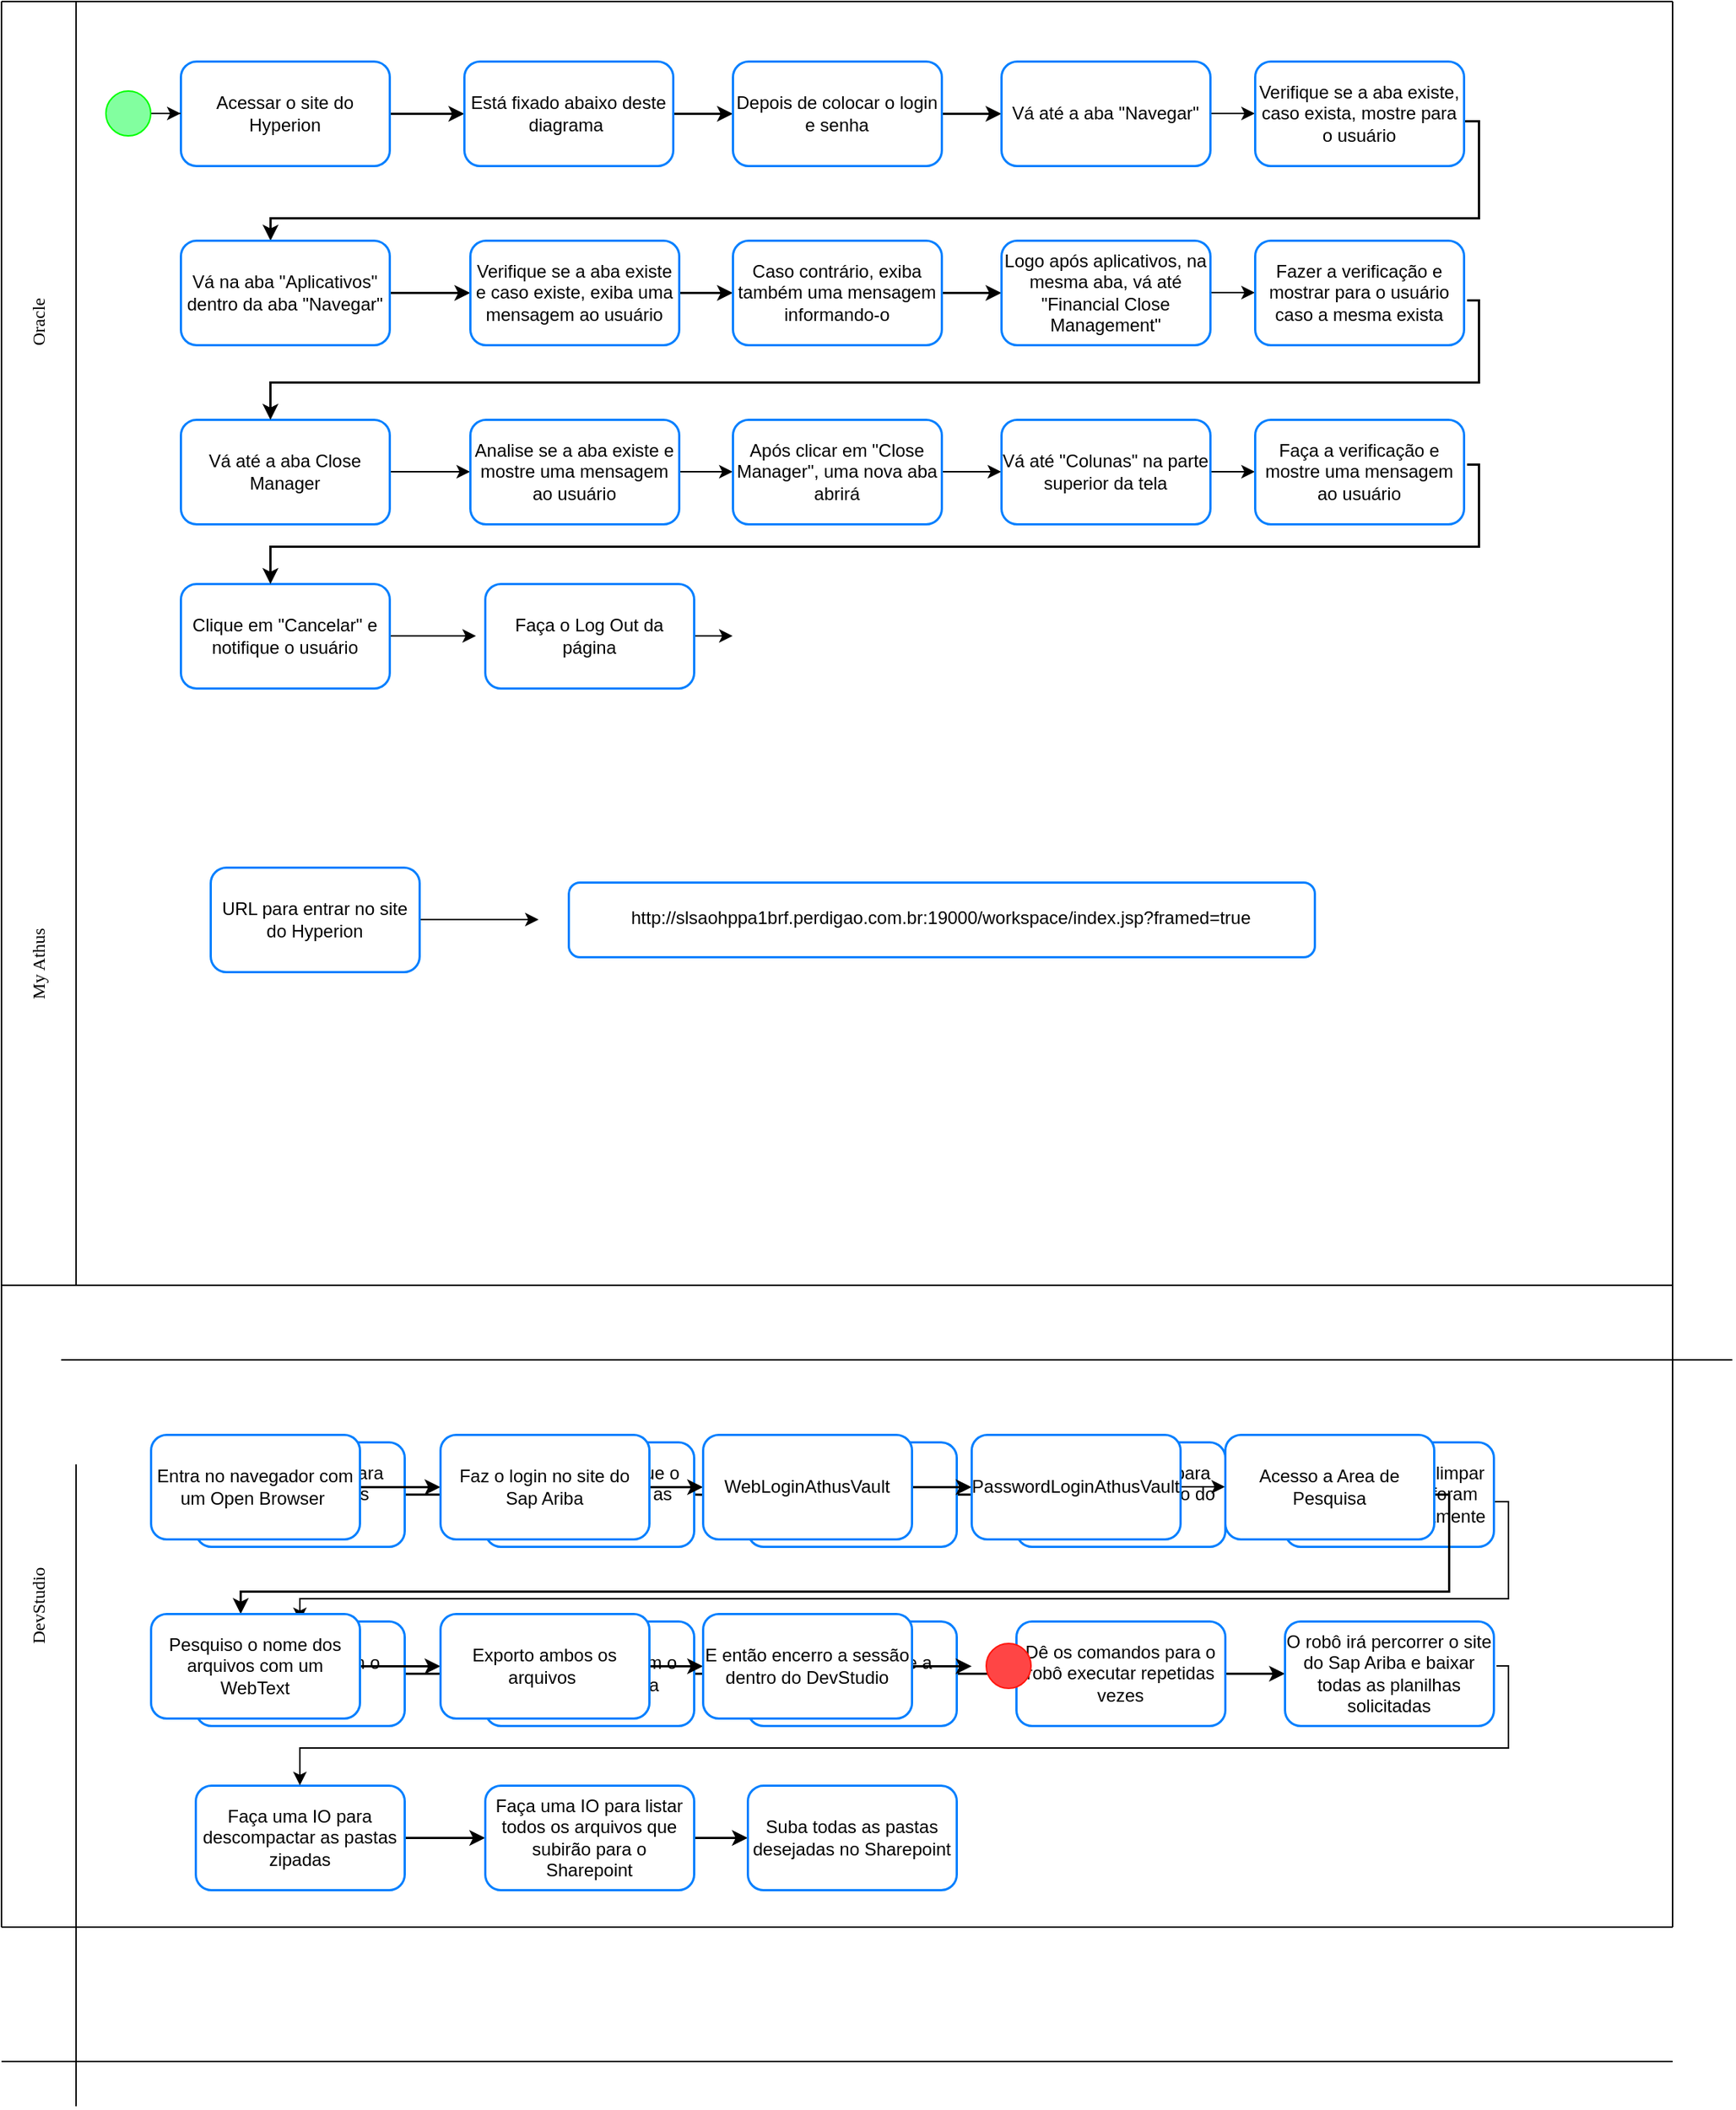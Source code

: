 <mxfile version="24.6.4" type="github">
  <diagram name="Página-1" id="-Nbuqv1Fr_TWL1hPOY4e">
    <mxGraphModel dx="1063" dy="613" grid="1" gridSize="10" guides="1" tooltips="1" connect="1" arrows="1" fold="1" page="1" pageScale="1" pageWidth="827" pageHeight="1169" math="0" shadow="0">
      <root>
        <mxCell id="0" />
        <mxCell id="1" parent="0" />
        <mxCell id="8QDnk09wVdR3-URtwcz0-7" value="" style="rounded=1;whiteSpace=wrap;html=1;strokeColor=#007FFF;strokeWidth=1.5;" parent="1" vertex="1">
          <mxGeometry x="380" y="590" width="500" height="50" as="geometry" />
        </mxCell>
        <mxCell id="xklGR3EyqK50y4K4-iU5-8" value="" style="edgeStyle=orthogonalEdgeStyle;rounded=0;orthogonalLoop=1;jettySize=auto;html=1;strokeColor=#000000;strokeWidth=1.5;" parent="1" source="xklGR3EyqK50y4K4-iU5-1" target="xklGR3EyqK50y4K4-iU5-7" edge="1">
          <mxGeometry relative="1" as="geometry" />
        </mxCell>
        <mxCell id="xklGR3EyqK50y4K4-iU5-1" value="Acessar o site do Hyperion" style="rounded=1;whiteSpace=wrap;html=1;strokeColor=#007FFF;strokeWidth=1.5;" parent="1" vertex="1">
          <mxGeometry x="120" y="40" width="140" height="70" as="geometry" />
        </mxCell>
        <mxCell id="xklGR3EyqK50y4K4-iU5-10" value="" style="edgeStyle=orthogonalEdgeStyle;rounded=0;orthogonalLoop=1;jettySize=auto;html=1;strokeColor=#000000;strokeWidth=1.5;" parent="1" source="xklGR3EyqK50y4K4-iU5-7" target="xklGR3EyqK50y4K4-iU5-9" edge="1">
          <mxGeometry relative="1" as="geometry" />
        </mxCell>
        <mxCell id="xklGR3EyqK50y4K4-iU5-7" value="Está fixado abaixo deste diagrama&amp;nbsp;" style="rounded=1;whiteSpace=wrap;html=1;strokeColor=#007FFF;strokeWidth=1.5;" parent="1" vertex="1">
          <mxGeometry x="310" y="40" width="140" height="70" as="geometry" />
        </mxCell>
        <mxCell id="xklGR3EyqK50y4K4-iU5-12" value="" style="edgeStyle=orthogonalEdgeStyle;rounded=0;orthogonalLoop=1;jettySize=auto;html=1;strokeColor=#000000;strokeWidth=1.5;" parent="1" source="xklGR3EyqK50y4K4-iU5-9" target="xklGR3EyqK50y4K4-iU5-11" edge="1">
          <mxGeometry relative="1" as="geometry" />
        </mxCell>
        <mxCell id="xklGR3EyqK50y4K4-iU5-9" value="Depois de colocar o login e senha" style="rounded=1;whiteSpace=wrap;html=1;strokeColor=#007FFF;strokeWidth=1.5;" parent="1" vertex="1">
          <mxGeometry x="490" y="40" width="140" height="70" as="geometry" />
        </mxCell>
        <mxCell id="btMj1ztMAgMaOOfJKISs-78" value="" style="edgeStyle=orthogonalEdgeStyle;rounded=0;orthogonalLoop=1;jettySize=auto;html=1;" parent="1" source="xklGR3EyqK50y4K4-iU5-11" target="xklGR3EyqK50y4K4-iU5-13" edge="1">
          <mxGeometry relative="1" as="geometry" />
        </mxCell>
        <mxCell id="xklGR3EyqK50y4K4-iU5-11" value="Vá até a aba &quot;Navegar&quot;" style="rounded=1;whiteSpace=wrap;html=1;strokeColor=#007FFF;strokeWidth=1.5;" parent="1" vertex="1">
          <mxGeometry x="670" y="40" width="140" height="70" as="geometry" />
        </mxCell>
        <mxCell id="xklGR3EyqK50y4K4-iU5-17" style="edgeStyle=orthogonalEdgeStyle;rounded=0;orthogonalLoop=1;jettySize=auto;html=1;strokeWidth=1.5;entryX=0.429;entryY=0;entryDx=0;entryDy=0;entryPerimeter=0;" parent="1" target="xklGR3EyqK50y4K4-iU5-15" edge="1">
          <mxGeometry relative="1" as="geometry">
            <mxPoint x="180" y="150" as="targetPoint" />
            <mxPoint x="962.02" y="60" as="sourcePoint" />
            <Array as="points">
              <mxPoint x="962" y="80" />
              <mxPoint x="990" y="80" />
              <mxPoint x="990" y="145" />
              <mxPoint x="180" y="145" />
            </Array>
          </mxGeometry>
        </mxCell>
        <mxCell id="xklGR3EyqK50y4K4-iU5-13" value="Verifique se a aba existe, caso exista, mostre para o usuário" style="rounded=1;whiteSpace=wrap;html=1;strokeColor=#007FFF;strokeWidth=1.5;" parent="1" vertex="1">
          <mxGeometry x="840" y="40" width="140" height="70" as="geometry" />
        </mxCell>
        <mxCell id="xklGR3EyqK50y4K4-iU5-19" value="" style="edgeStyle=orthogonalEdgeStyle;rounded=0;orthogonalLoop=1;jettySize=auto;html=1;strokeColor=#000000;strokeWidth=1.5;" parent="1" source="xklGR3EyqK50y4K4-iU5-15" target="xklGR3EyqK50y4K4-iU5-18" edge="1">
          <mxGeometry relative="1" as="geometry" />
        </mxCell>
        <mxCell id="xklGR3EyqK50y4K4-iU5-15" value="Vá na aba &quot;Aplicativos&quot; dentro da aba &quot;Navegar&quot;" style="rounded=1;whiteSpace=wrap;html=1;strokeColor=#007FFF;strokeWidth=1.5;" parent="1" vertex="1">
          <mxGeometry x="120" y="160" width="140" height="70" as="geometry" />
        </mxCell>
        <mxCell id="xklGR3EyqK50y4K4-iU5-21" value="" style="edgeStyle=orthogonalEdgeStyle;rounded=0;orthogonalLoop=1;jettySize=auto;html=1;strokeColor=#000000;strokeWidth=1.5;" parent="1" source="xklGR3EyqK50y4K4-iU5-18" target="xklGR3EyqK50y4K4-iU5-20" edge="1">
          <mxGeometry relative="1" as="geometry" />
        </mxCell>
        <mxCell id="xklGR3EyqK50y4K4-iU5-18" value="Verifique se a aba existe e caso existe, exiba uma mensagem ao usuário" style="rounded=1;whiteSpace=wrap;html=1;strokeColor=#007FFF;strokeWidth=1.5;" parent="1" vertex="1">
          <mxGeometry x="314" y="160" width="140" height="70" as="geometry" />
        </mxCell>
        <mxCell id="xklGR3EyqK50y4K4-iU5-25" value="" style="edgeStyle=orthogonalEdgeStyle;rounded=0;orthogonalLoop=1;jettySize=auto;html=1;strokeColor=#000000;strokeWidth=1.5;" parent="1" source="xklGR3EyqK50y4K4-iU5-20" target="xklGR3EyqK50y4K4-iU5-24" edge="1">
          <mxGeometry relative="1" as="geometry" />
        </mxCell>
        <mxCell id="xklGR3EyqK50y4K4-iU5-20" value="Caso contrário, exiba também uma mensagem informando-o" style="rounded=1;whiteSpace=wrap;html=1;strokeColor=#007FFF;strokeWidth=1.5;" parent="1" vertex="1">
          <mxGeometry x="490" y="160" width="140" height="70" as="geometry" />
        </mxCell>
        <mxCell id="btMj1ztMAgMaOOfJKISs-79" value="" style="edgeStyle=orthogonalEdgeStyle;rounded=0;orthogonalLoop=1;jettySize=auto;html=1;" parent="1" source="xklGR3EyqK50y4K4-iU5-24" target="xklGR3EyqK50y4K4-iU5-26" edge="1">
          <mxGeometry relative="1" as="geometry" />
        </mxCell>
        <mxCell id="xklGR3EyqK50y4K4-iU5-24" value="Logo após aplicativos, na mesma aba, vá até &quot;Financial Close Management&quot;" style="rounded=1;whiteSpace=wrap;html=1;strokeColor=#007FFF;strokeWidth=1.5;" parent="1" vertex="1">
          <mxGeometry x="670" y="160" width="140" height="70" as="geometry" />
        </mxCell>
        <mxCell id="xklGR3EyqK50y4K4-iU5-26" value="Fazer a verificação e mostrar para o usuário caso a mesma exista" style="rounded=1;whiteSpace=wrap;html=1;strokeColor=#007FFF;strokeWidth=1.5;" parent="1" vertex="1">
          <mxGeometry x="840" y="160" width="140" height="70" as="geometry" />
        </mxCell>
        <mxCell id="btMj1ztMAgMaOOfJKISs-73" value="" style="edgeStyle=orthogonalEdgeStyle;rounded=0;orthogonalLoop=1;jettySize=auto;html=1;" parent="1" source="xklGR3EyqK50y4K4-iU5-28" target="btMj1ztMAgMaOOfJKISs-72" edge="1">
          <mxGeometry relative="1" as="geometry" />
        </mxCell>
        <mxCell id="xklGR3EyqK50y4K4-iU5-28" value="Vá até a aba Close Manager" style="rounded=1;whiteSpace=wrap;html=1;strokeColor=#007FFF;strokeWidth=1.5;" parent="1" vertex="1">
          <mxGeometry x="120" y="280" width="140" height="70" as="geometry" />
        </mxCell>
        <mxCell id="xklGR3EyqK50y4K4-iU5-48" style="edgeStyle=orthogonalEdgeStyle;rounded=0;orthogonalLoop=1;jettySize=auto;html=1;strokeWidth=1.5;" parent="1" edge="1">
          <mxGeometry relative="1" as="geometry">
            <mxPoint x="180" y="280" as="targetPoint" />
            <mxPoint x="982" y="200" as="sourcePoint" />
            <Array as="points">
              <mxPoint x="990" y="200" />
              <mxPoint x="990" y="255" />
              <mxPoint x="180" y="255" />
            </Array>
          </mxGeometry>
        </mxCell>
        <mxCell id="btMj1ztMAgMaOOfJKISs-3" value="" style="endArrow=none;html=1;rounded=0;" parent="1" edge="1">
          <mxGeometry width="50" height="50" relative="1" as="geometry">
            <mxPoint x="50" y="430" as="sourcePoint" />
            <mxPoint x="50" as="targetPoint" />
          </mxGeometry>
        </mxCell>
        <mxCell id="btMj1ztMAgMaOOfJKISs-5" value="Oracle" style="text;html=1;align=center;verticalAlign=middle;resizable=0;points=[];autosize=1;strokeColor=none;fillColor=none;rotation=270;fontStyle=0;fontFamily=Verdana;" parent="1" vertex="1">
          <mxGeometry x="-5" y="200" width="60" height="30" as="geometry" />
        </mxCell>
        <mxCell id="btMj1ztMAgMaOOfJKISs-10" value="" style="endArrow=none;html=1;rounded=0;" parent="1" edge="1">
          <mxGeometry width="50" height="50" relative="1" as="geometry">
            <mxPoint x="1120" as="sourcePoint" />
            <mxPoint as="targetPoint" />
          </mxGeometry>
        </mxCell>
        <mxCell id="btMj1ztMAgMaOOfJKISs-11" value="" style="endArrow=none;html=1;rounded=0;" parent="1" edge="1">
          <mxGeometry width="50" height="50" relative="1" as="geometry">
            <mxPoint y="430" as="sourcePoint" />
            <mxPoint as="targetPoint" />
          </mxGeometry>
        </mxCell>
        <mxCell id="btMj1ztMAgMaOOfJKISs-12" value="" style="endArrow=none;html=1;rounded=0;" parent="1" edge="1">
          <mxGeometry width="50" height="50" relative="1" as="geometry">
            <mxPoint x="1120" y="430" as="sourcePoint" />
            <mxPoint x="1120" as="targetPoint" />
          </mxGeometry>
        </mxCell>
        <mxCell id="btMj1ztMAgMaOOfJKISs-16" value="" style="edgeStyle=orthogonalEdgeStyle;rounded=0;orthogonalLoop=1;jettySize=auto;html=1;strokeColor=#000000;strokeWidth=1.5;" parent="1" source="btMj1ztMAgMaOOfJKISs-17" edge="1">
          <mxGeometry relative="1" as="geometry">
            <mxPoint x="324" y="1000" as="targetPoint" />
          </mxGeometry>
        </mxCell>
        <mxCell id="btMj1ztMAgMaOOfJKISs-17" value="Criar um Assets para localizar todos os arquivos" style="rounded=1;whiteSpace=wrap;html=1;strokeColor=#007FFF;strokeWidth=1.5;" parent="1" vertex="1">
          <mxGeometry x="130" y="965" width="140" height="70" as="geometry" />
        </mxCell>
        <mxCell id="btMj1ztMAgMaOOfJKISs-18" value="" style="edgeStyle=orthogonalEdgeStyle;rounded=0;orthogonalLoop=1;jettySize=auto;html=1;strokeColor=#000000;strokeWidth=1.5;" parent="1" target="btMj1ztMAgMaOOfJKISs-21" edge="1">
          <mxGeometry relative="1" as="geometry">
            <mxPoint x="464" y="1000.0" as="sourcePoint" />
          </mxGeometry>
        </mxCell>
        <mxCell id="btMj1ztMAgMaOOfJKISs-20" value="" style="edgeStyle=orthogonalEdgeStyle;rounded=0;orthogonalLoop=1;jettySize=auto;html=1;strokeColor=#000000;strokeWidth=1.5;" parent="1" source="btMj1ztMAgMaOOfJKISs-21" target="btMj1ztMAgMaOOfJKISs-23" edge="1">
          <mxGeometry relative="1" as="geometry" />
        </mxCell>
        <mxCell id="btMj1ztMAgMaOOfJKISs-21" value="sa" style="rounded=1;whiteSpace=wrap;html=1;strokeColor=#007FFF;strokeWidth=1.5;" parent="1" vertex="1">
          <mxGeometry x="500" y="965" width="140" height="70" as="geometry" />
        </mxCell>
        <mxCell id="btMj1ztMAgMaOOfJKISs-22" value="" style="edgeStyle=orthogonalEdgeStyle;rounded=0;orthogonalLoop=1;jettySize=auto;html=1;strokeColor=#000000;strokeWidth=1.5;" parent="1" source="btMj1ztMAgMaOOfJKISs-23" target="btMj1ztMAgMaOOfJKISs-25" edge="1">
          <mxGeometry relative="1" as="geometry" />
        </mxCell>
        <mxCell id="btMj1ztMAgMaOOfJKISs-23" value="Crie uma variável para identificar o caminho do Sharepoint" style="rounded=1;whiteSpace=wrap;html=1;strokeColor=#007FFF;strokeWidth=1.5;" parent="1" vertex="1">
          <mxGeometry x="680" y="965" width="140" height="70" as="geometry" />
        </mxCell>
        <mxCell id="btMj1ztMAgMaOOfJKISs-24" style="edgeStyle=orthogonalEdgeStyle;rounded=0;orthogonalLoop=1;jettySize=auto;html=1;" parent="1" target="btMj1ztMAgMaOOfJKISs-27" edge="1">
          <mxGeometry relative="1" as="geometry">
            <mxPoint x="190.0" y="1070" as="targetPoint" />
            <mxPoint x="982.02" y="985" as="sourcePoint" />
            <Array as="points">
              <mxPoint x="982" y="1005" />
              <mxPoint x="1010" y="1005" />
              <mxPoint x="1010" y="1070" />
              <mxPoint x="200" y="1070" />
            </Array>
          </mxGeometry>
        </mxCell>
        <mxCell id="btMj1ztMAgMaOOfJKISs-25" value="Crie uma IO para limpar os arquivos que foram baixados indevidamente" style="rounded=1;whiteSpace=wrap;html=1;strokeColor=#007FFF;strokeWidth=1.5;" parent="1" vertex="1">
          <mxGeometry x="860" y="965" width="140" height="70" as="geometry" />
        </mxCell>
        <mxCell id="btMj1ztMAgMaOOfJKISs-26" value="" style="edgeStyle=orthogonalEdgeStyle;rounded=0;orthogonalLoop=1;jettySize=auto;html=1;strokeColor=#000000;strokeWidth=1.5;" parent="1" source="btMj1ztMAgMaOOfJKISs-27" target="btMj1ztMAgMaOOfJKISs-29" edge="1">
          <mxGeometry relative="1" as="geometry" />
        </mxCell>
        <mxCell id="btMj1ztMAgMaOOfJKISs-27" value="Crie uma tool com o DevStudio&amp;nbsp;" style="rounded=1;whiteSpace=wrap;html=1;strokeColor=#007FFF;strokeWidth=1.5;" parent="1" vertex="1">
          <mxGeometry x="130" y="1085" width="140" height="70" as="geometry" />
        </mxCell>
        <mxCell id="btMj1ztMAgMaOOfJKISs-28" value="" style="edgeStyle=orthogonalEdgeStyle;rounded=0;orthogonalLoop=1;jettySize=auto;html=1;strokeColor=#000000;strokeWidth=1.5;" parent="1" source="btMj1ztMAgMaOOfJKISs-29" target="btMj1ztMAgMaOOfJKISs-31" edge="1">
          <mxGeometry relative="1" as="geometry" />
        </mxCell>
        <mxCell id="btMj1ztMAgMaOOfJKISs-29" value="Abra o servidor com o Conexão Remota" style="rounded=1;whiteSpace=wrap;html=1;strokeColor=#007FFF;strokeWidth=1.5;" parent="1" vertex="1">
          <mxGeometry x="324" y="1085" width="140" height="70" as="geometry" />
        </mxCell>
        <mxCell id="btMj1ztMAgMaOOfJKISs-30" value="" style="edgeStyle=orthogonalEdgeStyle;rounded=0;orthogonalLoop=1;jettySize=auto;html=1;strokeColor=#000000;strokeWidth=1.5;" parent="1" source="btMj1ztMAgMaOOfJKISs-31" target="btMj1ztMAgMaOOfJKISs-33" edge="1">
          <mxGeometry relative="1" as="geometry" />
        </mxCell>
        <mxCell id="btMj1ztMAgMaOOfJKISs-31" value="Coloque o Login e a Senha" style="rounded=1;whiteSpace=wrap;html=1;strokeColor=#007FFF;strokeWidth=1.5;" parent="1" vertex="1">
          <mxGeometry x="500" y="1085" width="140" height="70" as="geometry" />
        </mxCell>
        <mxCell id="btMj1ztMAgMaOOfJKISs-32" value="" style="edgeStyle=orthogonalEdgeStyle;rounded=0;orthogonalLoop=1;jettySize=auto;html=1;strokeColor=#000000;strokeWidth=1.5;" parent="1" source="btMj1ztMAgMaOOfJKISs-33" target="btMj1ztMAgMaOOfJKISs-34" edge="1">
          <mxGeometry relative="1" as="geometry" />
        </mxCell>
        <mxCell id="btMj1ztMAgMaOOfJKISs-33" value="Dê os comandos para o robô executar repetidas vezes" style="rounded=1;whiteSpace=wrap;html=1;strokeColor=#007FFF;strokeWidth=1.5;" parent="1" vertex="1">
          <mxGeometry x="680" y="1085" width="140" height="70" as="geometry" />
        </mxCell>
        <mxCell id="btMj1ztMAgMaOOfJKISs-34" value="O robô irá percorrer o site do Sap Ariba e baixar todas as planilhas solicitadas" style="rounded=1;whiteSpace=wrap;html=1;strokeColor=#007FFF;strokeWidth=1.5;" parent="1" vertex="1">
          <mxGeometry x="860" y="1085" width="140" height="70" as="geometry" />
        </mxCell>
        <mxCell id="btMj1ztMAgMaOOfJKISs-46" value="" style="edgeStyle=orthogonalEdgeStyle;rounded=0;orthogonalLoop=1;jettySize=auto;html=1;strokeColor=#000000;strokeWidth=1.5;" parent="1" source="btMj1ztMAgMaOOfJKISs-35" target="btMj1ztMAgMaOOfJKISs-45" edge="1">
          <mxGeometry relative="1" as="geometry" />
        </mxCell>
        <mxCell id="btMj1ztMAgMaOOfJKISs-35" value="Faça uma IO para descompactar as pastas zipadas" style="rounded=1;whiteSpace=wrap;html=1;strokeColor=#007FFF;strokeWidth=1.5;" parent="1" vertex="1">
          <mxGeometry x="130" y="1195" width="140" height="70" as="geometry" />
        </mxCell>
        <mxCell id="btMj1ztMAgMaOOfJKISs-36" style="edgeStyle=orthogonalEdgeStyle;rounded=0;orthogonalLoop=1;jettySize=auto;html=1;entryX=0.5;entryY=0;entryDx=0;entryDy=0;" parent="1" target="btMj1ztMAgMaOOfJKISs-35" edge="1">
          <mxGeometry relative="1" as="geometry">
            <mxPoint x="220" y="1185" as="targetPoint" />
            <mxPoint x="1002" y="1115" as="sourcePoint" />
            <Array as="points">
              <mxPoint x="1010" y="1115" />
              <mxPoint x="1010" y="1170" />
              <mxPoint x="200" y="1170" />
            </Array>
          </mxGeometry>
        </mxCell>
        <mxCell id="btMj1ztMAgMaOOfJKISs-37" value="" style="endArrow=none;html=1;rounded=0;" parent="1" edge="1">
          <mxGeometry width="50" height="50" relative="1" as="geometry">
            <mxPoint x="50" y="860" as="sourcePoint" />
            <mxPoint x="50" y="430" as="targetPoint" />
          </mxGeometry>
        </mxCell>
        <mxCell id="btMj1ztMAgMaOOfJKISs-38" value="My Athus" style="text;html=1;align=center;verticalAlign=middle;resizable=0;points=[];autosize=1;strokeColor=none;fillColor=none;rotation=270;fontStyle=0;fontFamily=Verdana;" parent="1" vertex="1">
          <mxGeometry x="-15" y="630" width="80" height="30" as="geometry" />
        </mxCell>
        <mxCell id="btMj1ztMAgMaOOfJKISs-39" value="" style="endArrow=none;html=1;rounded=0;strokeColor=default;" parent="1" edge="1">
          <mxGeometry width="50" height="50" relative="1" as="geometry">
            <mxPoint x="1160" y="910" as="sourcePoint" />
            <mxPoint x="40" y="910" as="targetPoint" />
          </mxGeometry>
        </mxCell>
        <mxCell id="btMj1ztMAgMaOOfJKISs-40" value="" style="endArrow=none;html=1;rounded=0;" parent="1" edge="1">
          <mxGeometry width="50" height="50" relative="1" as="geometry">
            <mxPoint y="860" as="sourcePoint" />
            <mxPoint y="430" as="targetPoint" />
          </mxGeometry>
        </mxCell>
        <mxCell id="btMj1ztMAgMaOOfJKISs-41" value="" style="endArrow=none;html=1;rounded=0;" parent="1" edge="1">
          <mxGeometry width="50" height="50" relative="1" as="geometry">
            <mxPoint x="1120" y="860" as="sourcePoint" />
            <mxPoint x="1120" y="430" as="targetPoint" />
          </mxGeometry>
        </mxCell>
        <mxCell id="btMj1ztMAgMaOOfJKISs-42" value="" style="endArrow=none;html=1;rounded=0;" parent="1" edge="1">
          <mxGeometry width="50" height="50" relative="1" as="geometry">
            <mxPoint x="1120" y="860" as="sourcePoint" />
            <mxPoint y="860" as="targetPoint" />
          </mxGeometry>
        </mxCell>
        <mxCell id="btMj1ztMAgMaOOfJKISs-44" value="Identifique e coloque o caminho de todas as pastas" style="rounded=1;whiteSpace=wrap;html=1;strokeColor=#007FFF;strokeWidth=1.5;" parent="1" vertex="1">
          <mxGeometry x="324" y="965" width="140" height="70" as="geometry" />
        </mxCell>
        <mxCell id="btMj1ztMAgMaOOfJKISs-48" value="" style="edgeStyle=orthogonalEdgeStyle;rounded=0;orthogonalLoop=1;jettySize=auto;html=1;strokeColor=#000000;strokeWidth=1.5;" parent="1" source="btMj1ztMAgMaOOfJKISs-45" target="btMj1ztMAgMaOOfJKISs-47" edge="1">
          <mxGeometry relative="1" as="geometry" />
        </mxCell>
        <mxCell id="btMj1ztMAgMaOOfJKISs-45" value="Faça uma IO para listar todos os arquivos que subirão para o Sharepoint" style="rounded=1;whiteSpace=wrap;html=1;strokeColor=#007FFF;strokeWidth=1.5;" parent="1" vertex="1">
          <mxGeometry x="324" y="1195" width="140" height="70" as="geometry" />
        </mxCell>
        <mxCell id="btMj1ztMAgMaOOfJKISs-47" value="Suba todas as pastas desejadas no Sharepoint" style="rounded=1;whiteSpace=wrap;html=1;strokeColor=#007FFF;strokeWidth=1.5;" parent="1" vertex="1">
          <mxGeometry x="500" y="1195" width="140" height="70" as="geometry" />
        </mxCell>
        <mxCell id="btMj1ztMAgMaOOfJKISs-71" value="" style="edgeStyle=orthogonalEdgeStyle;rounded=0;orthogonalLoop=1;jettySize=auto;html=1;" parent="1" source="btMj1ztMAgMaOOfJKISs-70" target="xklGR3EyqK50y4K4-iU5-1" edge="1">
          <mxGeometry relative="1" as="geometry" />
        </mxCell>
        <mxCell id="btMj1ztMAgMaOOfJKISs-70" value="" style="ellipse;whiteSpace=wrap;html=1;aspect=fixed;fillColor=#82FF9F;strokeColor=#00FF00;" parent="1" vertex="1">
          <mxGeometry x="70" y="60" width="30" height="30" as="geometry" />
        </mxCell>
        <mxCell id="btMj1ztMAgMaOOfJKISs-77" value="" style="edgeStyle=orthogonalEdgeStyle;rounded=0;orthogonalLoop=1;jettySize=auto;html=1;" parent="1" source="btMj1ztMAgMaOOfJKISs-72" target="btMj1ztMAgMaOOfJKISs-76" edge="1">
          <mxGeometry relative="1" as="geometry" />
        </mxCell>
        <mxCell id="btMj1ztMAgMaOOfJKISs-72" value="Analise se a aba existe e mostre uma mensagem ao usuário" style="rounded=1;whiteSpace=wrap;html=1;strokeColor=#007FFF;strokeWidth=1.5;" parent="1" vertex="1">
          <mxGeometry x="314" y="280" width="140" height="70" as="geometry" />
        </mxCell>
        <mxCell id="LS8SCWTit5LCr3YZE1ZI-2" value="" style="edgeStyle=orthogonalEdgeStyle;rounded=0;orthogonalLoop=1;jettySize=auto;html=1;" edge="1" parent="1" source="btMj1ztMAgMaOOfJKISs-76" target="LS8SCWTit5LCr3YZE1ZI-1">
          <mxGeometry relative="1" as="geometry" />
        </mxCell>
        <mxCell id="btMj1ztMAgMaOOfJKISs-76" value="Após clicar em &quot;Close Manager&quot;, uma nova aba abrirá" style="rounded=1;whiteSpace=wrap;html=1;strokeColor=#007FFF;strokeWidth=1.5;" parent="1" vertex="1">
          <mxGeometry x="490" y="280" width="140" height="70" as="geometry" />
        </mxCell>
        <mxCell id="btMj1ztMAgMaOOfJKISs-82" value="" style="edgeStyle=orthogonalEdgeStyle;rounded=0;orthogonalLoop=1;jettySize=auto;html=1;strokeColor=#000000;strokeWidth=1.5;" parent="1" source="btMj1ztMAgMaOOfJKISs-83" target="btMj1ztMAgMaOOfJKISs-85" edge="1">
          <mxGeometry relative="1" as="geometry" />
        </mxCell>
        <mxCell id="btMj1ztMAgMaOOfJKISs-83" value="Entra no navegador com um Open Browser&amp;nbsp;" style="rounded=1;whiteSpace=wrap;html=1;strokeColor=#007FFF;strokeWidth=1.5;" parent="1" vertex="1">
          <mxGeometry x="100" y="960" width="140" height="70" as="geometry" />
        </mxCell>
        <mxCell id="btMj1ztMAgMaOOfJKISs-84" value="" style="edgeStyle=orthogonalEdgeStyle;rounded=0;orthogonalLoop=1;jettySize=auto;html=1;strokeColor=#000000;strokeWidth=1.5;" parent="1" source="btMj1ztMAgMaOOfJKISs-85" target="btMj1ztMAgMaOOfJKISs-87" edge="1">
          <mxGeometry relative="1" as="geometry" />
        </mxCell>
        <mxCell id="btMj1ztMAgMaOOfJKISs-85" value="Faz o login no site do Sap Ariba" style="rounded=1;whiteSpace=wrap;html=1;strokeColor=#007FFF;strokeWidth=1.5;" parent="1" vertex="1">
          <mxGeometry x="294" y="960" width="140" height="70" as="geometry" />
        </mxCell>
        <mxCell id="btMj1ztMAgMaOOfJKISs-86" value="" style="edgeStyle=orthogonalEdgeStyle;rounded=0;orthogonalLoop=1;jettySize=auto;html=1;strokeColor=#000000;strokeWidth=1.5;" parent="1" source="btMj1ztMAgMaOOfJKISs-87" target="btMj1ztMAgMaOOfJKISs-89" edge="1">
          <mxGeometry relative="1" as="geometry" />
        </mxCell>
        <mxCell id="btMj1ztMAgMaOOfJKISs-87" value="WebLoginAthusVault" style="rounded=1;whiteSpace=wrap;html=1;strokeColor=#007FFF;strokeWidth=1.5;" parent="1" vertex="1">
          <mxGeometry x="470" y="960" width="140" height="70" as="geometry" />
        </mxCell>
        <mxCell id="btMj1ztMAgMaOOfJKISs-88" value="" style="edgeStyle=orthogonalEdgeStyle;rounded=0;orthogonalLoop=1;jettySize=auto;html=1;" parent="1" source="btMj1ztMAgMaOOfJKISs-89" target="btMj1ztMAgMaOOfJKISs-91" edge="1">
          <mxGeometry relative="1" as="geometry" />
        </mxCell>
        <mxCell id="btMj1ztMAgMaOOfJKISs-89" value="PasswordLoginAthusVault" style="rounded=1;whiteSpace=wrap;html=1;strokeColor=#007FFF;strokeWidth=1.5;" parent="1" vertex="1">
          <mxGeometry x="650" y="960" width="140" height="70" as="geometry" />
        </mxCell>
        <mxCell id="btMj1ztMAgMaOOfJKISs-90" style="edgeStyle=orthogonalEdgeStyle;rounded=0;orthogonalLoop=1;jettySize=auto;html=1;strokeWidth=1.5;entryX=0.429;entryY=0;entryDx=0;entryDy=0;entryPerimeter=0;" parent="1" target="btMj1ztMAgMaOOfJKISs-93" edge="1">
          <mxGeometry relative="1" as="geometry">
            <mxPoint x="160" y="1070" as="targetPoint" />
            <mxPoint x="942.02" y="980" as="sourcePoint" />
            <Array as="points">
              <mxPoint x="942" y="1000" />
              <mxPoint x="970" y="1000" />
              <mxPoint x="970" y="1065" />
              <mxPoint x="160" y="1065" />
            </Array>
          </mxGeometry>
        </mxCell>
        <mxCell id="btMj1ztMAgMaOOfJKISs-91" value="Acesso a Area de Pesquisa" style="rounded=1;whiteSpace=wrap;html=1;strokeColor=#007FFF;strokeWidth=1.5;" parent="1" vertex="1">
          <mxGeometry x="820" y="960" width="140" height="70" as="geometry" />
        </mxCell>
        <mxCell id="btMj1ztMAgMaOOfJKISs-92" value="" style="edgeStyle=orthogonalEdgeStyle;rounded=0;orthogonalLoop=1;jettySize=auto;html=1;strokeColor=#000000;strokeWidth=1.5;" parent="1" source="btMj1ztMAgMaOOfJKISs-93" target="btMj1ztMAgMaOOfJKISs-95" edge="1">
          <mxGeometry relative="1" as="geometry" />
        </mxCell>
        <mxCell id="btMj1ztMAgMaOOfJKISs-93" value="Pesquiso o nome dos arquivos com um WebText" style="rounded=1;whiteSpace=wrap;html=1;strokeColor=#007FFF;strokeWidth=1.5;" parent="1" vertex="1">
          <mxGeometry x="100" y="1080" width="140" height="70" as="geometry" />
        </mxCell>
        <mxCell id="btMj1ztMAgMaOOfJKISs-94" value="" style="edgeStyle=orthogonalEdgeStyle;rounded=0;orthogonalLoop=1;jettySize=auto;html=1;strokeColor=#000000;strokeWidth=1.5;" parent="1" source="btMj1ztMAgMaOOfJKISs-95" target="btMj1ztMAgMaOOfJKISs-97" edge="1">
          <mxGeometry relative="1" as="geometry" />
        </mxCell>
        <mxCell id="btMj1ztMAgMaOOfJKISs-95" value="Exporto ambos os arquivos&amp;nbsp;" style="rounded=1;whiteSpace=wrap;html=1;strokeColor=#007FFF;strokeWidth=1.5;" parent="1" vertex="1">
          <mxGeometry x="294" y="1080" width="140" height="70" as="geometry" />
        </mxCell>
        <mxCell id="btMj1ztMAgMaOOfJKISs-96" value="" style="edgeStyle=orthogonalEdgeStyle;rounded=0;orthogonalLoop=1;jettySize=auto;html=1;strokeColor=#000000;strokeWidth=1.5;" parent="1" source="btMj1ztMAgMaOOfJKISs-97" edge="1">
          <mxGeometry relative="1" as="geometry">
            <mxPoint x="650" y="1115" as="targetPoint" />
          </mxGeometry>
        </mxCell>
        <mxCell id="btMj1ztMAgMaOOfJKISs-97" value="E então encerro a sessão dentro do DevStudio" style="rounded=1;whiteSpace=wrap;html=1;strokeColor=#007FFF;strokeWidth=1.5;" parent="1" vertex="1">
          <mxGeometry x="470" y="1080" width="140" height="70" as="geometry" />
        </mxCell>
        <mxCell id="btMj1ztMAgMaOOfJKISs-104" value="" style="endArrow=none;html=1;rounded=0;" parent="1" edge="1">
          <mxGeometry width="50" height="50" relative="1" as="geometry">
            <mxPoint x="50" y="1410" as="sourcePoint" />
            <mxPoint x="50" y="980" as="targetPoint" />
          </mxGeometry>
        </mxCell>
        <mxCell id="btMj1ztMAgMaOOfJKISs-105" value="DevStudio" style="text;html=1;align=center;verticalAlign=middle;resizable=0;points=[];autosize=1;strokeColor=none;fillColor=none;rotation=270;fontStyle=0;fontFamily=Verdana;" parent="1" vertex="1">
          <mxGeometry x="-20" y="1060" width="90" height="30" as="geometry" />
        </mxCell>
        <mxCell id="btMj1ztMAgMaOOfJKISs-106" value="" style="endArrow=none;html=1;rounded=0;" parent="1" edge="1">
          <mxGeometry width="50" height="50" relative="1" as="geometry">
            <mxPoint x="1120" y="860" as="sourcePoint" />
            <mxPoint x="-8.882e-16" y="860" as="targetPoint" />
          </mxGeometry>
        </mxCell>
        <mxCell id="btMj1ztMAgMaOOfJKISs-107" value="" style="endArrow=none;html=1;rounded=0;" parent="1" edge="1">
          <mxGeometry width="50" height="50" relative="1" as="geometry">
            <mxPoint x="-8.882e-16" y="1290" as="sourcePoint" />
            <mxPoint x="-8.882e-16" y="860" as="targetPoint" />
          </mxGeometry>
        </mxCell>
        <mxCell id="btMj1ztMAgMaOOfJKISs-108" value="" style="endArrow=none;html=1;rounded=0;" parent="1" edge="1">
          <mxGeometry width="50" height="50" relative="1" as="geometry">
            <mxPoint x="1120" y="1290" as="sourcePoint" />
            <mxPoint x="1120" y="860" as="targetPoint" />
          </mxGeometry>
        </mxCell>
        <mxCell id="btMj1ztMAgMaOOfJKISs-109" value="" style="endArrow=none;html=1;rounded=0;" parent="1" edge="1">
          <mxGeometry width="50" height="50" relative="1" as="geometry">
            <mxPoint x="1120" y="1290" as="sourcePoint" />
            <mxPoint x="-8.882e-16" y="1290" as="targetPoint" />
          </mxGeometry>
        </mxCell>
        <mxCell id="btMj1ztMAgMaOOfJKISs-110" value="" style="endArrow=none;html=1;rounded=0;" parent="1" edge="1">
          <mxGeometry width="50" height="50" relative="1" as="geometry">
            <mxPoint x="1120" y="1380" as="sourcePoint" />
            <mxPoint x="-8.882e-16" y="1380" as="targetPoint" />
          </mxGeometry>
        </mxCell>
        <mxCell id="obUuhPX0oxgEwz4-49ue-1" value="" style="ellipse;whiteSpace=wrap;html=1;aspect=fixed;fillColor=#FF4545;strokeColor=#FF150D;" parent="1" vertex="1">
          <mxGeometry x="660" y="1100" width="30" height="30" as="geometry" />
        </mxCell>
        <UserObject label="http://slsaohppa1brf.perdigao.com.br:19000/workspace/index.jsp?framed=true" id="8QDnk09wVdR3-URtwcz0-1">
          <mxCell style="text;whiteSpace=wrap;" parent="1" vertex="1">
            <mxGeometry x="420" y="600" width="450" height="40" as="geometry" />
          </mxCell>
        </UserObject>
        <mxCell id="8QDnk09wVdR3-URtwcz0-6" value="" style="edgeStyle=orthogonalEdgeStyle;rounded=0;orthogonalLoop=1;jettySize=auto;html=1;" parent="1" source="8QDnk09wVdR3-URtwcz0-3" edge="1">
          <mxGeometry relative="1" as="geometry">
            <mxPoint x="360" y="615" as="targetPoint" />
          </mxGeometry>
        </mxCell>
        <mxCell id="8QDnk09wVdR3-URtwcz0-3" value="URL para entrar no site do Hyperion" style="rounded=1;whiteSpace=wrap;html=1;strokeColor=#007FFF;strokeWidth=1.5;" parent="1" vertex="1">
          <mxGeometry x="140" y="580" width="140" height="70" as="geometry" />
        </mxCell>
        <mxCell id="LS8SCWTit5LCr3YZE1ZI-4" value="" style="edgeStyle=orthogonalEdgeStyle;rounded=0;orthogonalLoop=1;jettySize=auto;html=1;" edge="1" parent="1" source="LS8SCWTit5LCr3YZE1ZI-1" target="LS8SCWTit5LCr3YZE1ZI-3">
          <mxGeometry relative="1" as="geometry" />
        </mxCell>
        <mxCell id="LS8SCWTit5LCr3YZE1ZI-1" value="Vá até &quot;Colunas&quot; na parte superior da tela" style="rounded=1;whiteSpace=wrap;html=1;strokeColor=#007FFF;strokeWidth=1.5;" vertex="1" parent="1">
          <mxGeometry x="670" y="280" width="140" height="70" as="geometry" />
        </mxCell>
        <mxCell id="LS8SCWTit5LCr3YZE1ZI-3" value="Faça a verificação e mostre uma mensagem ao usuário" style="rounded=1;whiteSpace=wrap;html=1;strokeColor=#007FFF;strokeWidth=1.5;" vertex="1" parent="1">
          <mxGeometry x="840" y="280" width="140" height="70" as="geometry" />
        </mxCell>
        <mxCell id="LS8SCWTit5LCr3YZE1ZI-8" value="" style="edgeStyle=orthogonalEdgeStyle;rounded=0;orthogonalLoop=1;jettySize=auto;html=1;" edge="1" parent="1" source="LS8SCWTit5LCr3YZE1ZI-5">
          <mxGeometry relative="1" as="geometry">
            <mxPoint x="318" y="425" as="targetPoint" />
          </mxGeometry>
        </mxCell>
        <mxCell id="LS8SCWTit5LCr3YZE1ZI-5" value="Clique em &quot;Cancelar&quot; e notifique o usuário" style="rounded=1;whiteSpace=wrap;html=1;strokeColor=#007FFF;strokeWidth=1.5;" vertex="1" parent="1">
          <mxGeometry x="120" y="390" width="140" height="70" as="geometry" />
        </mxCell>
        <mxCell id="LS8SCWTit5LCr3YZE1ZI-6" style="edgeStyle=orthogonalEdgeStyle;rounded=0;orthogonalLoop=1;jettySize=auto;html=1;strokeWidth=1.5;" edge="1" parent="1">
          <mxGeometry relative="1" as="geometry">
            <mxPoint x="180" y="390" as="targetPoint" />
            <mxPoint x="982" y="310" as="sourcePoint" />
            <Array as="points">
              <mxPoint x="990" y="310" />
              <mxPoint x="990" y="365" />
              <mxPoint x="180" y="365" />
            </Array>
          </mxGeometry>
        </mxCell>
        <mxCell id="LS8SCWTit5LCr3YZE1ZI-10" value="" style="edgeStyle=orthogonalEdgeStyle;rounded=0;orthogonalLoop=1;jettySize=auto;html=1;" edge="1" parent="1">
          <mxGeometry relative="1" as="geometry">
            <mxPoint x="464" y="425" as="sourcePoint" />
            <mxPoint x="490" y="425" as="targetPoint" />
          </mxGeometry>
        </mxCell>
        <mxCell id="LS8SCWTit5LCr3YZE1ZI-14" value="Faça o Log Out da página" style="rounded=1;whiteSpace=wrap;html=1;strokeColor=#007FFF;strokeWidth=1.5;" vertex="1" parent="1">
          <mxGeometry x="324" y="390" width="140" height="70" as="geometry" />
        </mxCell>
      </root>
    </mxGraphModel>
  </diagram>
</mxfile>
